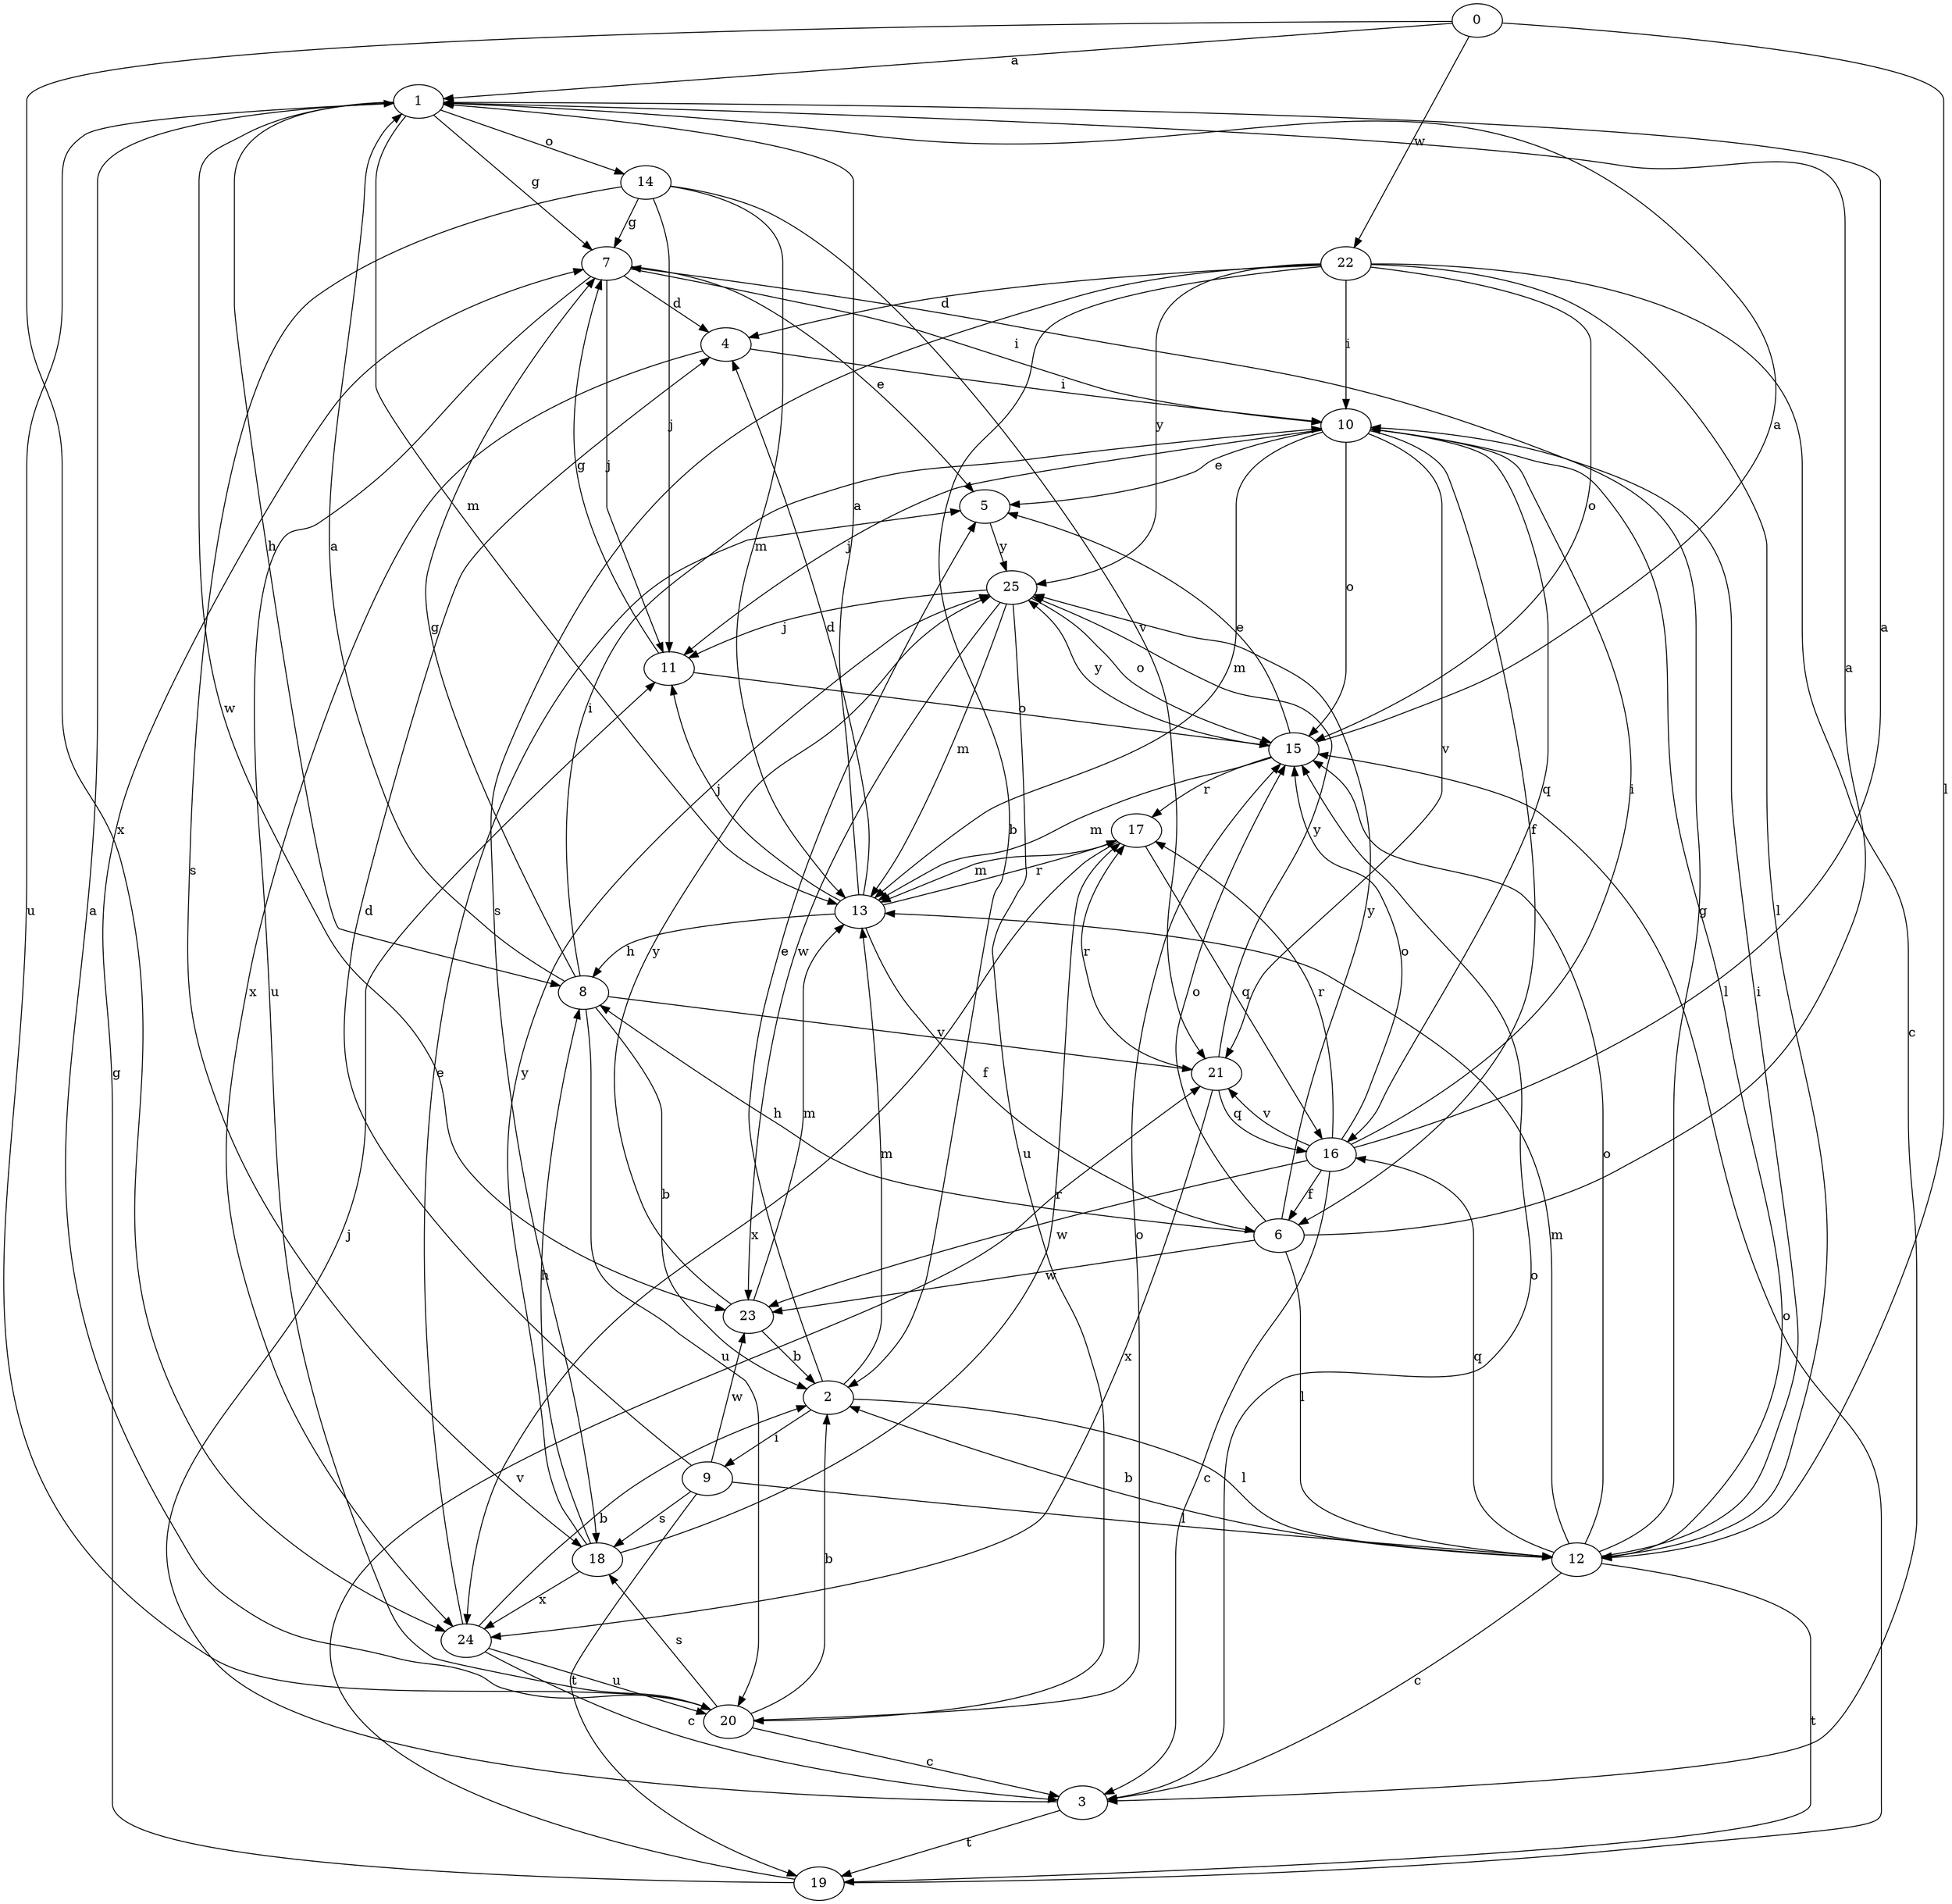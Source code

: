 strict digraph  {
1;
2;
3;
4;
5;
6;
7;
8;
9;
10;
11;
12;
13;
14;
0;
15;
16;
17;
18;
19;
20;
21;
22;
23;
24;
25;
1 -> 7  [label=g];
1 -> 8  [label=h];
1 -> 13  [label=m];
1 -> 14  [label=o];
1 -> 20  [label=u];
1 -> 23  [label=w];
2 -> 5  [label=e];
2 -> 9  [label=i];
2 -> 12  [label=l];
2 -> 13  [label=m];
3 -> 11  [label=j];
3 -> 15  [label=o];
3 -> 19  [label=t];
4 -> 10  [label=i];
4 -> 24  [label=x];
5 -> 25  [label=y];
6 -> 1  [label=a];
6 -> 8  [label=h];
6 -> 12  [label=l];
6 -> 15  [label=o];
6 -> 23  [label=w];
6 -> 25  [label=y];
7 -> 4  [label=d];
7 -> 5  [label=e];
7 -> 10  [label=i];
7 -> 11  [label=j];
7 -> 20  [label=u];
8 -> 1  [label=a];
8 -> 2  [label=b];
8 -> 7  [label=g];
8 -> 10  [label=i];
8 -> 20  [label=u];
8 -> 21  [label=v];
9 -> 4  [label=d];
9 -> 12  [label=l];
9 -> 18  [label=s];
9 -> 19  [label=t];
9 -> 23  [label=w];
10 -> 5  [label=e];
10 -> 6  [label=f];
10 -> 11  [label=j];
10 -> 12  [label=l];
10 -> 13  [label=m];
10 -> 15  [label=o];
10 -> 16  [label=q];
10 -> 21  [label=v];
11 -> 7  [label=g];
11 -> 15  [label=o];
12 -> 2  [label=b];
12 -> 3  [label=c];
12 -> 7  [label=g];
12 -> 10  [label=i];
12 -> 13  [label=m];
12 -> 15  [label=o];
12 -> 16  [label=q];
12 -> 19  [label=t];
13 -> 1  [label=a];
13 -> 4  [label=d];
13 -> 6  [label=f];
13 -> 8  [label=h];
13 -> 11  [label=j];
13 -> 17  [label=r];
14 -> 7  [label=g];
14 -> 11  [label=j];
14 -> 13  [label=m];
14 -> 18  [label=s];
14 -> 21  [label=v];
0 -> 1  [label=a];
0 -> 12  [label=l];
0 -> 22  [label=w];
0 -> 24  [label=x];
15 -> 1  [label=a];
15 -> 5  [label=e];
15 -> 13  [label=m];
15 -> 17  [label=r];
15 -> 25  [label=y];
16 -> 1  [label=a];
16 -> 3  [label=c];
16 -> 6  [label=f];
16 -> 10  [label=i];
16 -> 15  [label=o];
16 -> 17  [label=r];
16 -> 21  [label=v];
16 -> 23  [label=w];
17 -> 13  [label=m];
17 -> 16  [label=q];
17 -> 24  [label=x];
18 -> 8  [label=h];
18 -> 17  [label=r];
18 -> 24  [label=x];
18 -> 25  [label=y];
19 -> 7  [label=g];
19 -> 15  [label=o];
19 -> 21  [label=v];
20 -> 1  [label=a];
20 -> 2  [label=b];
20 -> 3  [label=c];
20 -> 15  [label=o];
20 -> 18  [label=s];
21 -> 16  [label=q];
21 -> 17  [label=r];
21 -> 24  [label=x];
21 -> 25  [label=y];
22 -> 2  [label=b];
22 -> 3  [label=c];
22 -> 4  [label=d];
22 -> 10  [label=i];
22 -> 12  [label=l];
22 -> 15  [label=o];
22 -> 18  [label=s];
22 -> 25  [label=y];
23 -> 2  [label=b];
23 -> 13  [label=m];
23 -> 25  [label=y];
24 -> 2  [label=b];
24 -> 3  [label=c];
24 -> 5  [label=e];
24 -> 20  [label=u];
25 -> 11  [label=j];
25 -> 13  [label=m];
25 -> 15  [label=o];
25 -> 20  [label=u];
25 -> 23  [label=w];
}
